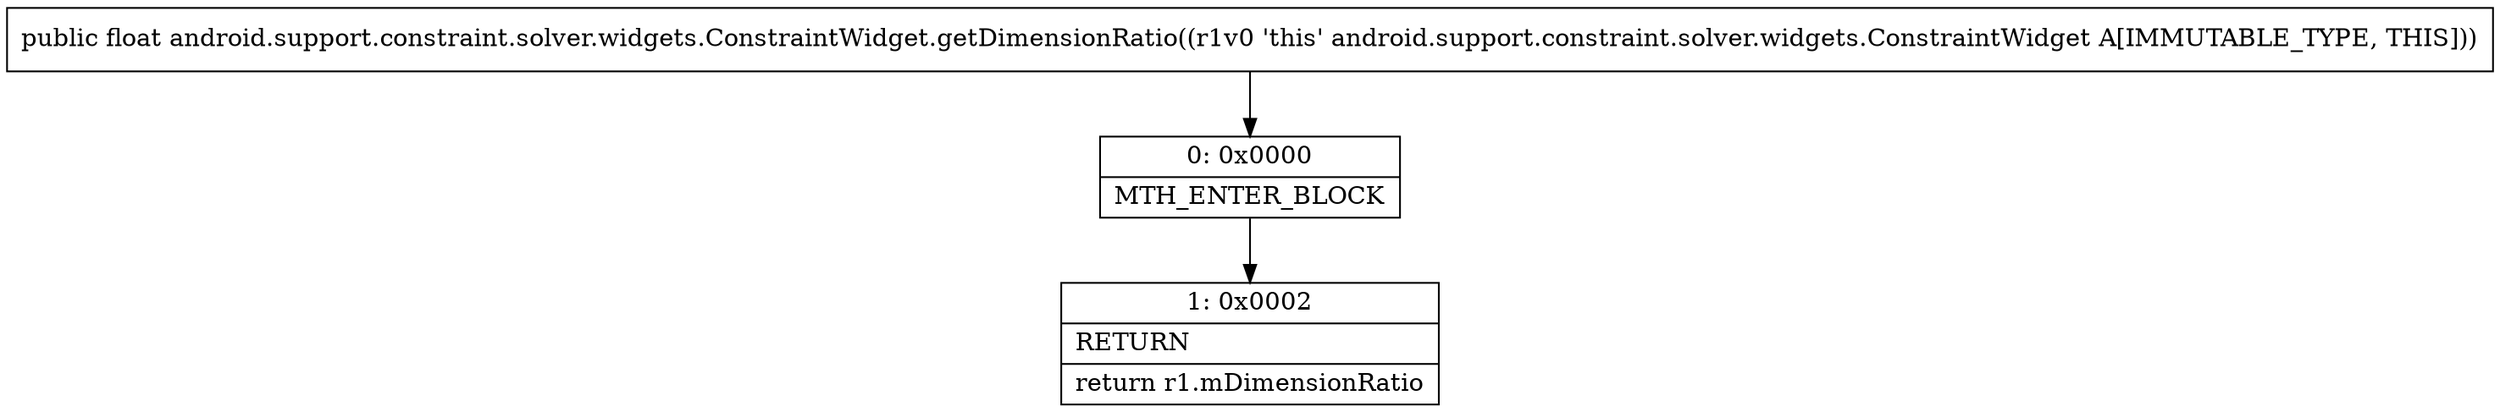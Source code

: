 digraph "CFG forandroid.support.constraint.solver.widgets.ConstraintWidget.getDimensionRatio()F" {
Node_0 [shape=record,label="{0\:\ 0x0000|MTH_ENTER_BLOCK\l}"];
Node_1 [shape=record,label="{1\:\ 0x0002|RETURN\l|return r1.mDimensionRatio\l}"];
MethodNode[shape=record,label="{public float android.support.constraint.solver.widgets.ConstraintWidget.getDimensionRatio((r1v0 'this' android.support.constraint.solver.widgets.ConstraintWidget A[IMMUTABLE_TYPE, THIS])) }"];
MethodNode -> Node_0;
Node_0 -> Node_1;
}

